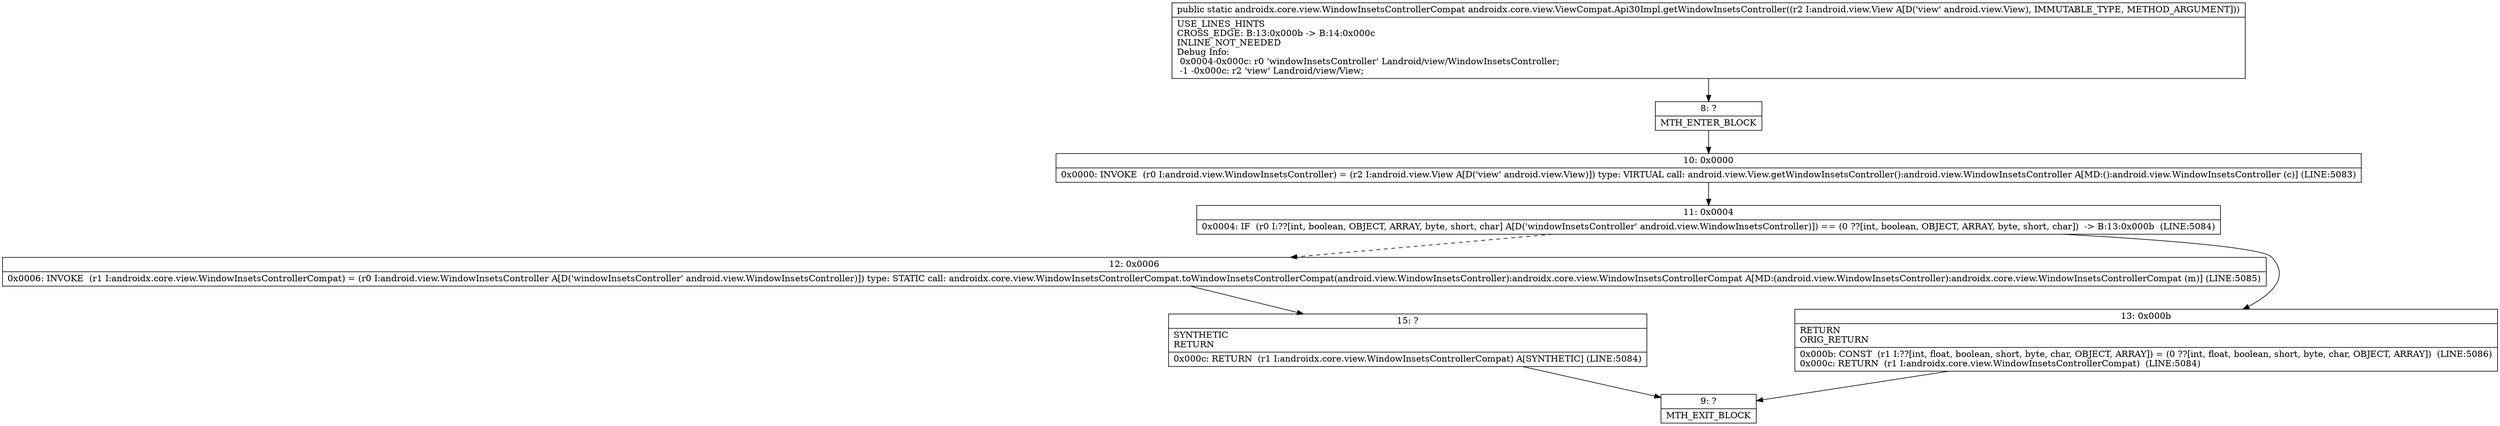 digraph "CFG forandroidx.core.view.ViewCompat.Api30Impl.getWindowInsetsController(Landroid\/view\/View;)Landroidx\/core\/view\/WindowInsetsControllerCompat;" {
Node_8 [shape=record,label="{8\:\ ?|MTH_ENTER_BLOCK\l}"];
Node_10 [shape=record,label="{10\:\ 0x0000|0x0000: INVOKE  (r0 I:android.view.WindowInsetsController) = (r2 I:android.view.View A[D('view' android.view.View)]) type: VIRTUAL call: android.view.View.getWindowInsetsController():android.view.WindowInsetsController A[MD:():android.view.WindowInsetsController (c)] (LINE:5083)\l}"];
Node_11 [shape=record,label="{11\:\ 0x0004|0x0004: IF  (r0 I:??[int, boolean, OBJECT, ARRAY, byte, short, char] A[D('windowInsetsController' android.view.WindowInsetsController)]) == (0 ??[int, boolean, OBJECT, ARRAY, byte, short, char])  \-\> B:13:0x000b  (LINE:5084)\l}"];
Node_12 [shape=record,label="{12\:\ 0x0006|0x0006: INVOKE  (r1 I:androidx.core.view.WindowInsetsControllerCompat) = (r0 I:android.view.WindowInsetsController A[D('windowInsetsController' android.view.WindowInsetsController)]) type: STATIC call: androidx.core.view.WindowInsetsControllerCompat.toWindowInsetsControllerCompat(android.view.WindowInsetsController):androidx.core.view.WindowInsetsControllerCompat A[MD:(android.view.WindowInsetsController):androidx.core.view.WindowInsetsControllerCompat (m)] (LINE:5085)\l}"];
Node_15 [shape=record,label="{15\:\ ?|SYNTHETIC\lRETURN\l|0x000c: RETURN  (r1 I:androidx.core.view.WindowInsetsControllerCompat) A[SYNTHETIC] (LINE:5084)\l}"];
Node_9 [shape=record,label="{9\:\ ?|MTH_EXIT_BLOCK\l}"];
Node_13 [shape=record,label="{13\:\ 0x000b|RETURN\lORIG_RETURN\l|0x000b: CONST  (r1 I:??[int, float, boolean, short, byte, char, OBJECT, ARRAY]) = (0 ??[int, float, boolean, short, byte, char, OBJECT, ARRAY])  (LINE:5086)\l0x000c: RETURN  (r1 I:androidx.core.view.WindowInsetsControllerCompat)  (LINE:5084)\l}"];
MethodNode[shape=record,label="{public static androidx.core.view.WindowInsetsControllerCompat androidx.core.view.ViewCompat.Api30Impl.getWindowInsetsController((r2 I:android.view.View A[D('view' android.view.View), IMMUTABLE_TYPE, METHOD_ARGUMENT]))  | USE_LINES_HINTS\lCROSS_EDGE: B:13:0x000b \-\> B:14:0x000c\lINLINE_NOT_NEEDED\lDebug Info:\l  0x0004\-0x000c: r0 'windowInsetsController' Landroid\/view\/WindowInsetsController;\l  \-1 \-0x000c: r2 'view' Landroid\/view\/View;\l}"];
MethodNode -> Node_8;Node_8 -> Node_10;
Node_10 -> Node_11;
Node_11 -> Node_12[style=dashed];
Node_11 -> Node_13;
Node_12 -> Node_15;
Node_15 -> Node_9;
Node_13 -> Node_9;
}


